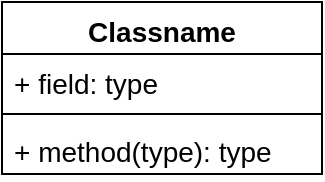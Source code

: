 <mxfile version="20.6.0" type="device"><diagram id="UyfTw1asXwwss8fLBLvE" name="페이지-1"><mxGraphModel dx="1185" dy="662" grid="1" gridSize="10" guides="1" tooltips="1" connect="1" arrows="1" fold="1" page="1" pageScale="1" pageWidth="827" pageHeight="1169" math="0" shadow="0"><root><mxCell id="0"/><mxCell id="1" parent="0"/><mxCell id="PoXJbzv6Tqg5hJxqGOo_-1" value="Classname" style="swimlane;fontStyle=1;align=center;verticalAlign=top;childLayout=stackLayout;horizontal=1;startSize=26;horizontalStack=0;resizeParent=1;resizeParentMax=0;resizeLast=0;collapsible=1;marginBottom=0;fontSize=14;" vertex="1" parent="1"><mxGeometry x="570" y="40" width="160" height="86" as="geometry"/></mxCell><mxCell id="PoXJbzv6Tqg5hJxqGOo_-2" value="+ field: type" style="text;strokeColor=none;fillColor=none;align=left;verticalAlign=top;spacingLeft=4;spacingRight=4;overflow=hidden;rotatable=0;points=[[0,0.5],[1,0.5]];portConstraint=eastwest;fontSize=14;" vertex="1" parent="PoXJbzv6Tqg5hJxqGOo_-1"><mxGeometry y="26" width="160" height="26" as="geometry"/></mxCell><mxCell id="PoXJbzv6Tqg5hJxqGOo_-3" value="" style="line;strokeWidth=1;fillColor=none;align=left;verticalAlign=middle;spacingTop=-1;spacingLeft=3;spacingRight=3;rotatable=0;labelPosition=right;points=[];portConstraint=eastwest;strokeColor=inherit;fontSize=14;" vertex="1" parent="PoXJbzv6Tqg5hJxqGOo_-1"><mxGeometry y="52" width="160" height="8" as="geometry"/></mxCell><mxCell id="PoXJbzv6Tqg5hJxqGOo_-4" value="+ method(type): type" style="text;strokeColor=none;fillColor=none;align=left;verticalAlign=top;spacingLeft=4;spacingRight=4;overflow=hidden;rotatable=0;points=[[0,0.5],[1,0.5]];portConstraint=eastwest;fontSize=14;" vertex="1" parent="PoXJbzv6Tqg5hJxqGOo_-1"><mxGeometry y="60" width="160" height="26" as="geometry"/></mxCell></root></mxGraphModel></diagram></mxfile>